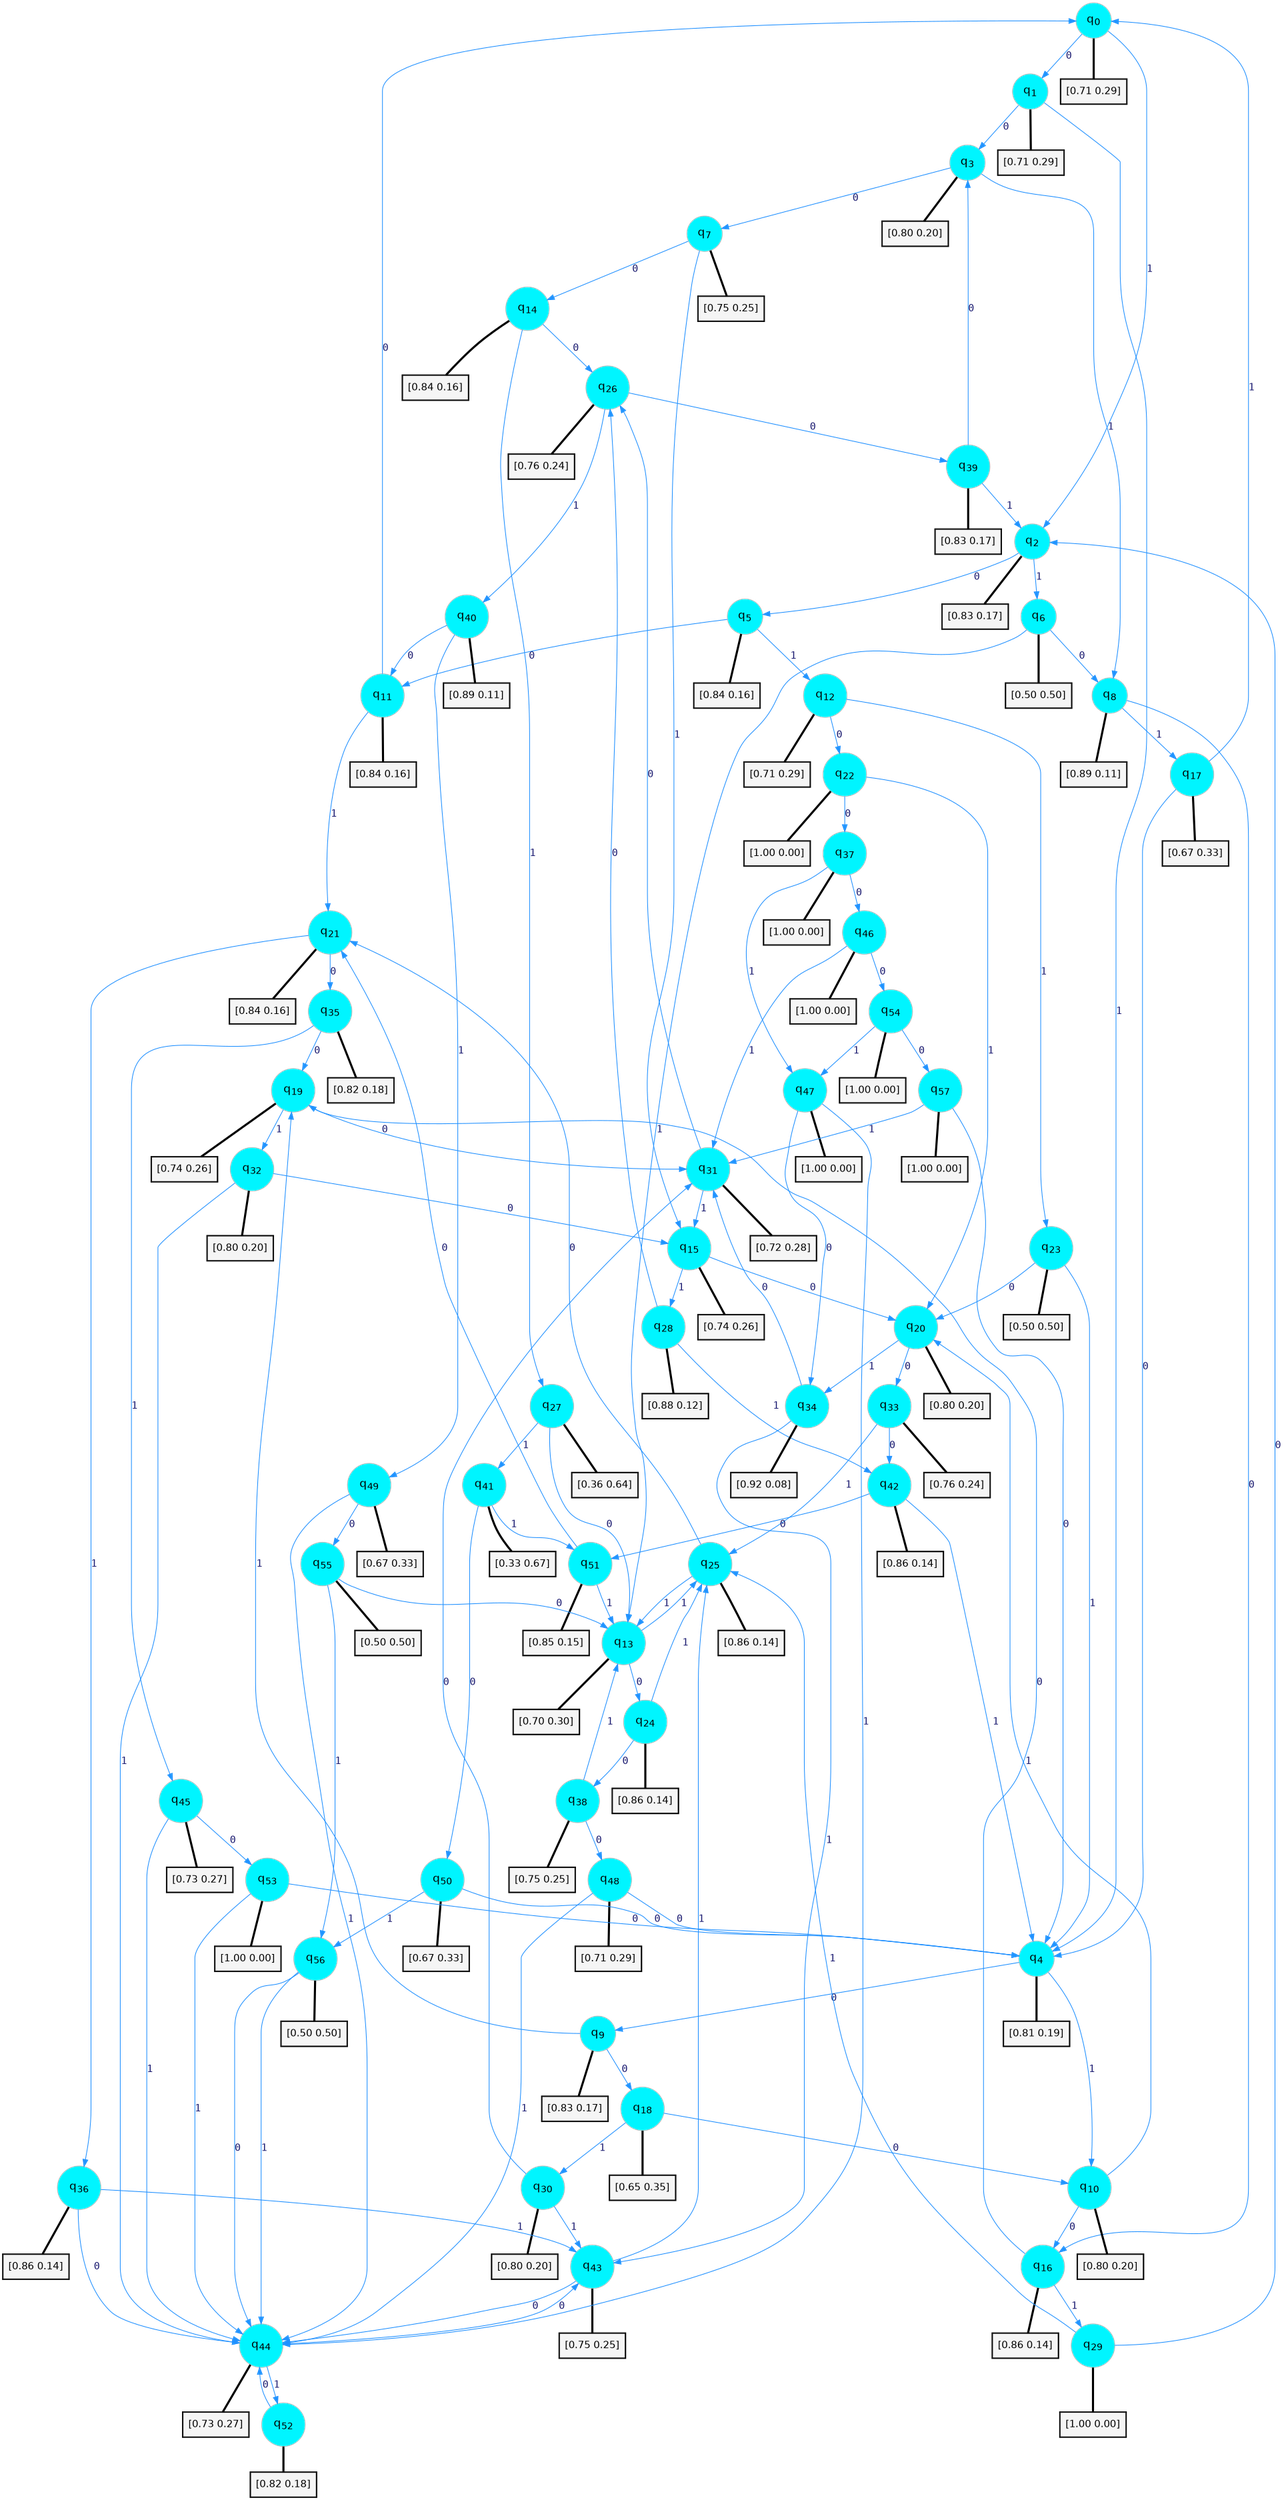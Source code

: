 digraph G {
graph [
bgcolor=transparent, dpi=300, rankdir=TD, size="40,25"];
node [
color=gray, fillcolor=turquoise1, fontcolor=black, fontname=Helvetica, fontsize=16, fontweight=bold, shape=circle, style=filled];
edge [
arrowsize=1, color=dodgerblue1, fontcolor=midnightblue, fontname=courier, fontweight=bold, penwidth=1, style=solid, weight=20];
0[label=<q<SUB>0</SUB>>];
1[label=<q<SUB>1</SUB>>];
2[label=<q<SUB>2</SUB>>];
3[label=<q<SUB>3</SUB>>];
4[label=<q<SUB>4</SUB>>];
5[label=<q<SUB>5</SUB>>];
6[label=<q<SUB>6</SUB>>];
7[label=<q<SUB>7</SUB>>];
8[label=<q<SUB>8</SUB>>];
9[label=<q<SUB>9</SUB>>];
10[label=<q<SUB>10</SUB>>];
11[label=<q<SUB>11</SUB>>];
12[label=<q<SUB>12</SUB>>];
13[label=<q<SUB>13</SUB>>];
14[label=<q<SUB>14</SUB>>];
15[label=<q<SUB>15</SUB>>];
16[label=<q<SUB>16</SUB>>];
17[label=<q<SUB>17</SUB>>];
18[label=<q<SUB>18</SUB>>];
19[label=<q<SUB>19</SUB>>];
20[label=<q<SUB>20</SUB>>];
21[label=<q<SUB>21</SUB>>];
22[label=<q<SUB>22</SUB>>];
23[label=<q<SUB>23</SUB>>];
24[label=<q<SUB>24</SUB>>];
25[label=<q<SUB>25</SUB>>];
26[label=<q<SUB>26</SUB>>];
27[label=<q<SUB>27</SUB>>];
28[label=<q<SUB>28</SUB>>];
29[label=<q<SUB>29</SUB>>];
30[label=<q<SUB>30</SUB>>];
31[label=<q<SUB>31</SUB>>];
32[label=<q<SUB>32</SUB>>];
33[label=<q<SUB>33</SUB>>];
34[label=<q<SUB>34</SUB>>];
35[label=<q<SUB>35</SUB>>];
36[label=<q<SUB>36</SUB>>];
37[label=<q<SUB>37</SUB>>];
38[label=<q<SUB>38</SUB>>];
39[label=<q<SUB>39</SUB>>];
40[label=<q<SUB>40</SUB>>];
41[label=<q<SUB>41</SUB>>];
42[label=<q<SUB>42</SUB>>];
43[label=<q<SUB>43</SUB>>];
44[label=<q<SUB>44</SUB>>];
45[label=<q<SUB>45</SUB>>];
46[label=<q<SUB>46</SUB>>];
47[label=<q<SUB>47</SUB>>];
48[label=<q<SUB>48</SUB>>];
49[label=<q<SUB>49</SUB>>];
50[label=<q<SUB>50</SUB>>];
51[label=<q<SUB>51</SUB>>];
52[label=<q<SUB>52</SUB>>];
53[label=<q<SUB>53</SUB>>];
54[label=<q<SUB>54</SUB>>];
55[label=<q<SUB>55</SUB>>];
56[label=<q<SUB>56</SUB>>];
57[label=<q<SUB>57</SUB>>];
58[label="[0.71 0.29]", shape=box,fontcolor=black, fontname=Helvetica, fontsize=14, penwidth=2, fillcolor=whitesmoke,color=black];
59[label="[0.71 0.29]", shape=box,fontcolor=black, fontname=Helvetica, fontsize=14, penwidth=2, fillcolor=whitesmoke,color=black];
60[label="[0.83 0.17]", shape=box,fontcolor=black, fontname=Helvetica, fontsize=14, penwidth=2, fillcolor=whitesmoke,color=black];
61[label="[0.80 0.20]", shape=box,fontcolor=black, fontname=Helvetica, fontsize=14, penwidth=2, fillcolor=whitesmoke,color=black];
62[label="[0.81 0.19]", shape=box,fontcolor=black, fontname=Helvetica, fontsize=14, penwidth=2, fillcolor=whitesmoke,color=black];
63[label="[0.84 0.16]", shape=box,fontcolor=black, fontname=Helvetica, fontsize=14, penwidth=2, fillcolor=whitesmoke,color=black];
64[label="[0.50 0.50]", shape=box,fontcolor=black, fontname=Helvetica, fontsize=14, penwidth=2, fillcolor=whitesmoke,color=black];
65[label="[0.75 0.25]", shape=box,fontcolor=black, fontname=Helvetica, fontsize=14, penwidth=2, fillcolor=whitesmoke,color=black];
66[label="[0.89 0.11]", shape=box,fontcolor=black, fontname=Helvetica, fontsize=14, penwidth=2, fillcolor=whitesmoke,color=black];
67[label="[0.83 0.17]", shape=box,fontcolor=black, fontname=Helvetica, fontsize=14, penwidth=2, fillcolor=whitesmoke,color=black];
68[label="[0.80 0.20]", shape=box,fontcolor=black, fontname=Helvetica, fontsize=14, penwidth=2, fillcolor=whitesmoke,color=black];
69[label="[0.84 0.16]", shape=box,fontcolor=black, fontname=Helvetica, fontsize=14, penwidth=2, fillcolor=whitesmoke,color=black];
70[label="[0.71 0.29]", shape=box,fontcolor=black, fontname=Helvetica, fontsize=14, penwidth=2, fillcolor=whitesmoke,color=black];
71[label="[0.70 0.30]", shape=box,fontcolor=black, fontname=Helvetica, fontsize=14, penwidth=2, fillcolor=whitesmoke,color=black];
72[label="[0.84 0.16]", shape=box,fontcolor=black, fontname=Helvetica, fontsize=14, penwidth=2, fillcolor=whitesmoke,color=black];
73[label="[0.74 0.26]", shape=box,fontcolor=black, fontname=Helvetica, fontsize=14, penwidth=2, fillcolor=whitesmoke,color=black];
74[label="[0.86 0.14]", shape=box,fontcolor=black, fontname=Helvetica, fontsize=14, penwidth=2, fillcolor=whitesmoke,color=black];
75[label="[0.67 0.33]", shape=box,fontcolor=black, fontname=Helvetica, fontsize=14, penwidth=2, fillcolor=whitesmoke,color=black];
76[label="[0.65 0.35]", shape=box,fontcolor=black, fontname=Helvetica, fontsize=14, penwidth=2, fillcolor=whitesmoke,color=black];
77[label="[0.74 0.26]", shape=box,fontcolor=black, fontname=Helvetica, fontsize=14, penwidth=2, fillcolor=whitesmoke,color=black];
78[label="[0.80 0.20]", shape=box,fontcolor=black, fontname=Helvetica, fontsize=14, penwidth=2, fillcolor=whitesmoke,color=black];
79[label="[0.84 0.16]", shape=box,fontcolor=black, fontname=Helvetica, fontsize=14, penwidth=2, fillcolor=whitesmoke,color=black];
80[label="[1.00 0.00]", shape=box,fontcolor=black, fontname=Helvetica, fontsize=14, penwidth=2, fillcolor=whitesmoke,color=black];
81[label="[0.50 0.50]", shape=box,fontcolor=black, fontname=Helvetica, fontsize=14, penwidth=2, fillcolor=whitesmoke,color=black];
82[label="[0.86 0.14]", shape=box,fontcolor=black, fontname=Helvetica, fontsize=14, penwidth=2, fillcolor=whitesmoke,color=black];
83[label="[0.86 0.14]", shape=box,fontcolor=black, fontname=Helvetica, fontsize=14, penwidth=2, fillcolor=whitesmoke,color=black];
84[label="[0.76 0.24]", shape=box,fontcolor=black, fontname=Helvetica, fontsize=14, penwidth=2, fillcolor=whitesmoke,color=black];
85[label="[0.36 0.64]", shape=box,fontcolor=black, fontname=Helvetica, fontsize=14, penwidth=2, fillcolor=whitesmoke,color=black];
86[label="[0.88 0.12]", shape=box,fontcolor=black, fontname=Helvetica, fontsize=14, penwidth=2, fillcolor=whitesmoke,color=black];
87[label="[1.00 0.00]", shape=box,fontcolor=black, fontname=Helvetica, fontsize=14, penwidth=2, fillcolor=whitesmoke,color=black];
88[label="[0.80 0.20]", shape=box,fontcolor=black, fontname=Helvetica, fontsize=14, penwidth=2, fillcolor=whitesmoke,color=black];
89[label="[0.72 0.28]", shape=box,fontcolor=black, fontname=Helvetica, fontsize=14, penwidth=2, fillcolor=whitesmoke,color=black];
90[label="[0.80 0.20]", shape=box,fontcolor=black, fontname=Helvetica, fontsize=14, penwidth=2, fillcolor=whitesmoke,color=black];
91[label="[0.76 0.24]", shape=box,fontcolor=black, fontname=Helvetica, fontsize=14, penwidth=2, fillcolor=whitesmoke,color=black];
92[label="[0.92 0.08]", shape=box,fontcolor=black, fontname=Helvetica, fontsize=14, penwidth=2, fillcolor=whitesmoke,color=black];
93[label="[0.82 0.18]", shape=box,fontcolor=black, fontname=Helvetica, fontsize=14, penwidth=2, fillcolor=whitesmoke,color=black];
94[label="[0.86 0.14]", shape=box,fontcolor=black, fontname=Helvetica, fontsize=14, penwidth=2, fillcolor=whitesmoke,color=black];
95[label="[1.00 0.00]", shape=box,fontcolor=black, fontname=Helvetica, fontsize=14, penwidth=2, fillcolor=whitesmoke,color=black];
96[label="[0.75 0.25]", shape=box,fontcolor=black, fontname=Helvetica, fontsize=14, penwidth=2, fillcolor=whitesmoke,color=black];
97[label="[0.83 0.17]", shape=box,fontcolor=black, fontname=Helvetica, fontsize=14, penwidth=2, fillcolor=whitesmoke,color=black];
98[label="[0.89 0.11]", shape=box,fontcolor=black, fontname=Helvetica, fontsize=14, penwidth=2, fillcolor=whitesmoke,color=black];
99[label="[0.33 0.67]", shape=box,fontcolor=black, fontname=Helvetica, fontsize=14, penwidth=2, fillcolor=whitesmoke,color=black];
100[label="[0.86 0.14]", shape=box,fontcolor=black, fontname=Helvetica, fontsize=14, penwidth=2, fillcolor=whitesmoke,color=black];
101[label="[0.75 0.25]", shape=box,fontcolor=black, fontname=Helvetica, fontsize=14, penwidth=2, fillcolor=whitesmoke,color=black];
102[label="[0.73 0.27]", shape=box,fontcolor=black, fontname=Helvetica, fontsize=14, penwidth=2, fillcolor=whitesmoke,color=black];
103[label="[0.73 0.27]", shape=box,fontcolor=black, fontname=Helvetica, fontsize=14, penwidth=2, fillcolor=whitesmoke,color=black];
104[label="[1.00 0.00]", shape=box,fontcolor=black, fontname=Helvetica, fontsize=14, penwidth=2, fillcolor=whitesmoke,color=black];
105[label="[1.00 0.00]", shape=box,fontcolor=black, fontname=Helvetica, fontsize=14, penwidth=2, fillcolor=whitesmoke,color=black];
106[label="[0.71 0.29]", shape=box,fontcolor=black, fontname=Helvetica, fontsize=14, penwidth=2, fillcolor=whitesmoke,color=black];
107[label="[0.67 0.33]", shape=box,fontcolor=black, fontname=Helvetica, fontsize=14, penwidth=2, fillcolor=whitesmoke,color=black];
108[label="[0.67 0.33]", shape=box,fontcolor=black, fontname=Helvetica, fontsize=14, penwidth=2, fillcolor=whitesmoke,color=black];
109[label="[0.85 0.15]", shape=box,fontcolor=black, fontname=Helvetica, fontsize=14, penwidth=2, fillcolor=whitesmoke,color=black];
110[label="[0.82 0.18]", shape=box,fontcolor=black, fontname=Helvetica, fontsize=14, penwidth=2, fillcolor=whitesmoke,color=black];
111[label="[1.00 0.00]", shape=box,fontcolor=black, fontname=Helvetica, fontsize=14, penwidth=2, fillcolor=whitesmoke,color=black];
112[label="[1.00 0.00]", shape=box,fontcolor=black, fontname=Helvetica, fontsize=14, penwidth=2, fillcolor=whitesmoke,color=black];
113[label="[0.50 0.50]", shape=box,fontcolor=black, fontname=Helvetica, fontsize=14, penwidth=2, fillcolor=whitesmoke,color=black];
114[label="[0.50 0.50]", shape=box,fontcolor=black, fontname=Helvetica, fontsize=14, penwidth=2, fillcolor=whitesmoke,color=black];
115[label="[1.00 0.00]", shape=box,fontcolor=black, fontname=Helvetica, fontsize=14, penwidth=2, fillcolor=whitesmoke,color=black];
0->1 [label=0];
0->2 [label=1];
0->58 [arrowhead=none, penwidth=3,color=black];
1->3 [label=0];
1->4 [label=1];
1->59 [arrowhead=none, penwidth=3,color=black];
2->5 [label=0];
2->6 [label=1];
2->60 [arrowhead=none, penwidth=3,color=black];
3->7 [label=0];
3->8 [label=1];
3->61 [arrowhead=none, penwidth=3,color=black];
4->9 [label=0];
4->10 [label=1];
4->62 [arrowhead=none, penwidth=3,color=black];
5->11 [label=0];
5->12 [label=1];
5->63 [arrowhead=none, penwidth=3,color=black];
6->8 [label=0];
6->13 [label=1];
6->64 [arrowhead=none, penwidth=3,color=black];
7->14 [label=0];
7->15 [label=1];
7->65 [arrowhead=none, penwidth=3,color=black];
8->16 [label=0];
8->17 [label=1];
8->66 [arrowhead=none, penwidth=3,color=black];
9->18 [label=0];
9->19 [label=1];
9->67 [arrowhead=none, penwidth=3,color=black];
10->16 [label=0];
10->20 [label=1];
10->68 [arrowhead=none, penwidth=3,color=black];
11->0 [label=0];
11->21 [label=1];
11->69 [arrowhead=none, penwidth=3,color=black];
12->22 [label=0];
12->23 [label=1];
12->70 [arrowhead=none, penwidth=3,color=black];
13->24 [label=0];
13->25 [label=1];
13->71 [arrowhead=none, penwidth=3,color=black];
14->26 [label=0];
14->27 [label=1];
14->72 [arrowhead=none, penwidth=3,color=black];
15->20 [label=0];
15->28 [label=1];
15->73 [arrowhead=none, penwidth=3,color=black];
16->19 [label=0];
16->29 [label=1];
16->74 [arrowhead=none, penwidth=3,color=black];
17->4 [label=0];
17->0 [label=1];
17->75 [arrowhead=none, penwidth=3,color=black];
18->10 [label=0];
18->30 [label=1];
18->76 [arrowhead=none, penwidth=3,color=black];
19->31 [label=0];
19->32 [label=1];
19->77 [arrowhead=none, penwidth=3,color=black];
20->33 [label=0];
20->34 [label=1];
20->78 [arrowhead=none, penwidth=3,color=black];
21->35 [label=0];
21->36 [label=1];
21->79 [arrowhead=none, penwidth=3,color=black];
22->37 [label=0];
22->20 [label=1];
22->80 [arrowhead=none, penwidth=3,color=black];
23->20 [label=0];
23->4 [label=1];
23->81 [arrowhead=none, penwidth=3,color=black];
24->38 [label=0];
24->25 [label=1];
24->82 [arrowhead=none, penwidth=3,color=black];
25->21 [label=0];
25->13 [label=1];
25->83 [arrowhead=none, penwidth=3,color=black];
26->39 [label=0];
26->40 [label=1];
26->84 [arrowhead=none, penwidth=3,color=black];
27->13 [label=0];
27->41 [label=1];
27->85 [arrowhead=none, penwidth=3,color=black];
28->26 [label=0];
28->42 [label=1];
28->86 [arrowhead=none, penwidth=3,color=black];
29->2 [label=0];
29->25 [label=1];
29->87 [arrowhead=none, penwidth=3,color=black];
30->31 [label=0];
30->43 [label=1];
30->88 [arrowhead=none, penwidth=3,color=black];
31->26 [label=0];
31->15 [label=1];
31->89 [arrowhead=none, penwidth=3,color=black];
32->15 [label=0];
32->44 [label=1];
32->90 [arrowhead=none, penwidth=3,color=black];
33->42 [label=0];
33->25 [label=1];
33->91 [arrowhead=none, penwidth=3,color=black];
34->31 [label=0];
34->43 [label=1];
34->92 [arrowhead=none, penwidth=3,color=black];
35->19 [label=0];
35->45 [label=1];
35->93 [arrowhead=none, penwidth=3,color=black];
36->44 [label=0];
36->43 [label=1];
36->94 [arrowhead=none, penwidth=3,color=black];
37->46 [label=0];
37->47 [label=1];
37->95 [arrowhead=none, penwidth=3,color=black];
38->48 [label=0];
38->13 [label=1];
38->96 [arrowhead=none, penwidth=3,color=black];
39->3 [label=0];
39->2 [label=1];
39->97 [arrowhead=none, penwidth=3,color=black];
40->11 [label=0];
40->49 [label=1];
40->98 [arrowhead=none, penwidth=3,color=black];
41->50 [label=0];
41->51 [label=1];
41->99 [arrowhead=none, penwidth=3,color=black];
42->51 [label=0];
42->4 [label=1];
42->100 [arrowhead=none, penwidth=3,color=black];
43->44 [label=0];
43->25 [label=1];
43->101 [arrowhead=none, penwidth=3,color=black];
44->43 [label=0];
44->52 [label=1];
44->102 [arrowhead=none, penwidth=3,color=black];
45->53 [label=0];
45->44 [label=1];
45->103 [arrowhead=none, penwidth=3,color=black];
46->54 [label=0];
46->31 [label=1];
46->104 [arrowhead=none, penwidth=3,color=black];
47->34 [label=0];
47->44 [label=1];
47->105 [arrowhead=none, penwidth=3,color=black];
48->4 [label=0];
48->44 [label=1];
48->106 [arrowhead=none, penwidth=3,color=black];
49->55 [label=0];
49->44 [label=1];
49->107 [arrowhead=none, penwidth=3,color=black];
50->4 [label=0];
50->56 [label=1];
50->108 [arrowhead=none, penwidth=3,color=black];
51->21 [label=0];
51->13 [label=1];
51->109 [arrowhead=none, penwidth=3,color=black];
52->44 [label=0];
52->110 [arrowhead=none, penwidth=3,color=black];
53->4 [label=0];
53->44 [label=1];
53->111 [arrowhead=none, penwidth=3,color=black];
54->57 [label=0];
54->47 [label=1];
54->112 [arrowhead=none, penwidth=3,color=black];
55->13 [label=0];
55->56 [label=1];
55->113 [arrowhead=none, penwidth=3,color=black];
56->44 [label=0];
56->44 [label=1];
56->114 [arrowhead=none, penwidth=3,color=black];
57->4 [label=0];
57->31 [label=1];
57->115 [arrowhead=none, penwidth=3,color=black];
}
